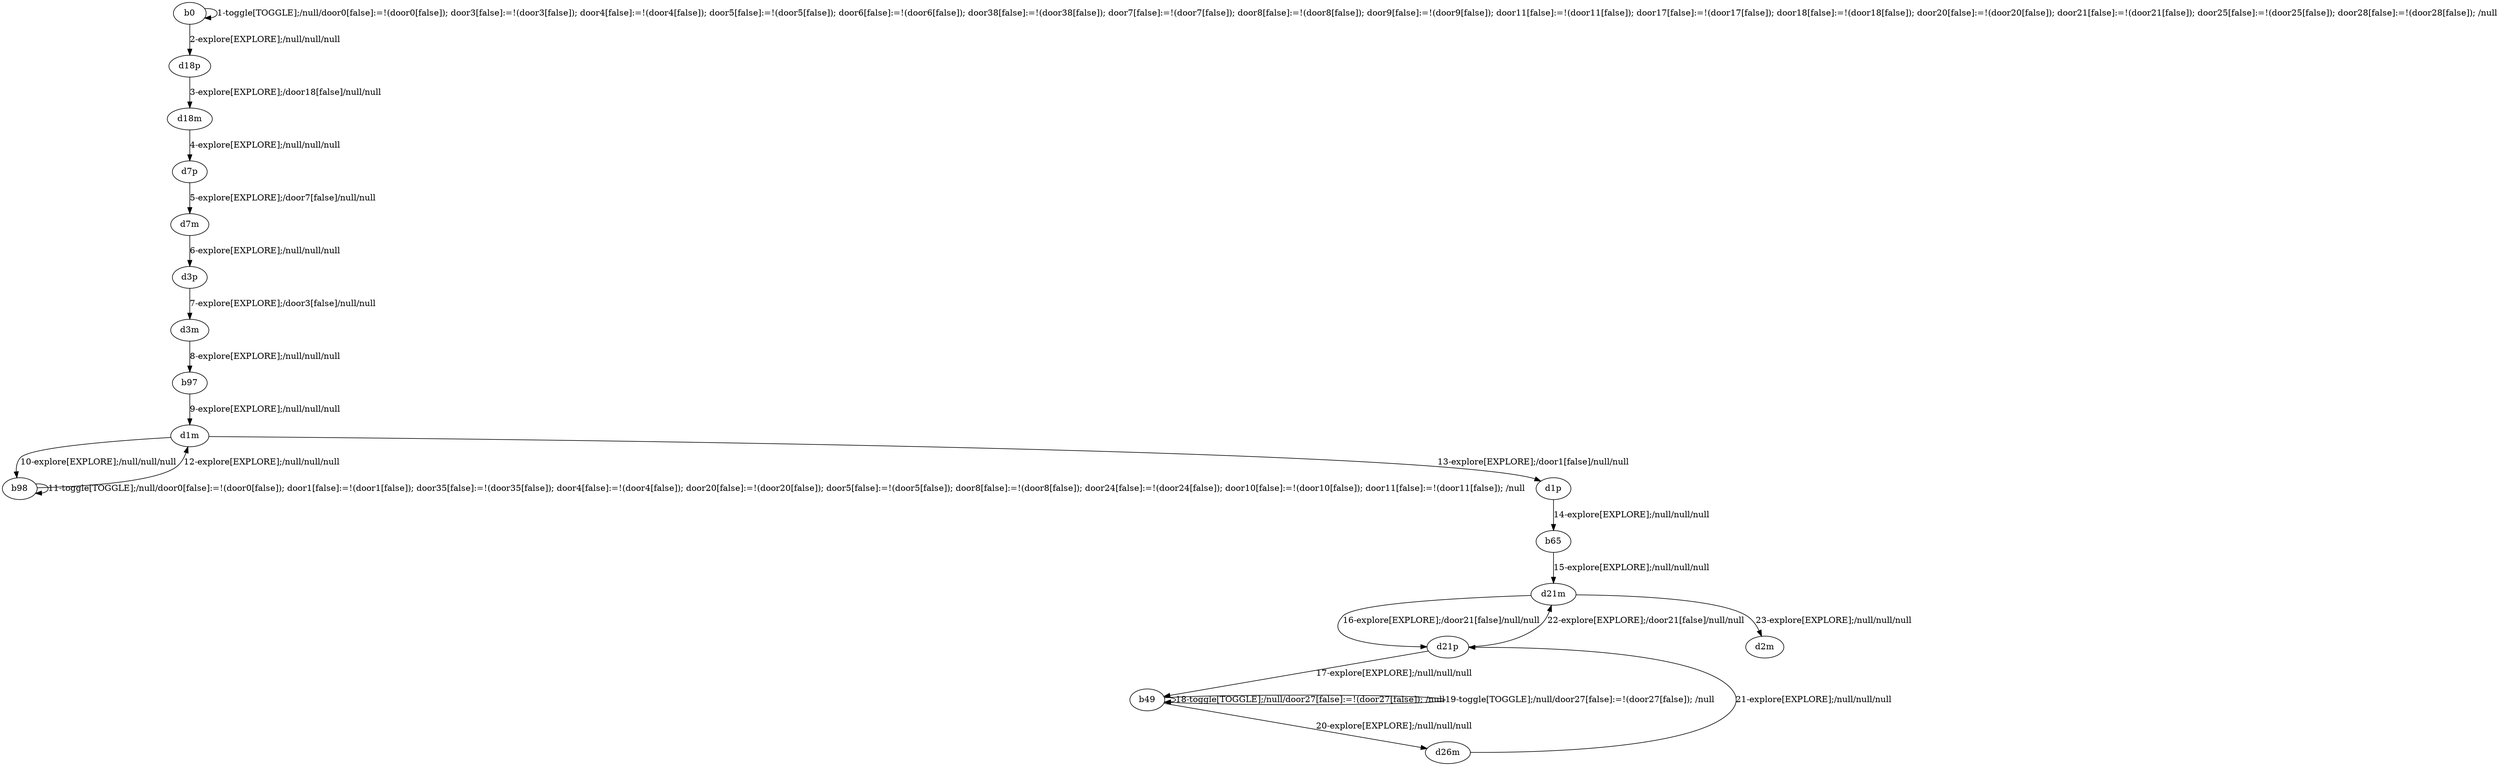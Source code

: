 # Total number of goals covered by this test: 1
# d26m --> d21p

digraph g {
"b0" -> "b0" [label = "1-toggle[TOGGLE];/null/door0[false]:=!(door0[false]); door3[false]:=!(door3[false]); door4[false]:=!(door4[false]); door5[false]:=!(door5[false]); door6[false]:=!(door6[false]); door38[false]:=!(door38[false]); door7[false]:=!(door7[false]); door8[false]:=!(door8[false]); door9[false]:=!(door9[false]); door11[false]:=!(door11[false]); door17[false]:=!(door17[false]); door18[false]:=!(door18[false]); door20[false]:=!(door20[false]); door21[false]:=!(door21[false]); door25[false]:=!(door25[false]); door28[false]:=!(door28[false]); /null"];
"b0" -> "d18p" [label = "2-explore[EXPLORE];/null/null/null"];
"d18p" -> "d18m" [label = "3-explore[EXPLORE];/door18[false]/null/null"];
"d18m" -> "d7p" [label = "4-explore[EXPLORE];/null/null/null"];
"d7p" -> "d7m" [label = "5-explore[EXPLORE];/door7[false]/null/null"];
"d7m" -> "d3p" [label = "6-explore[EXPLORE];/null/null/null"];
"d3p" -> "d3m" [label = "7-explore[EXPLORE];/door3[false]/null/null"];
"d3m" -> "b97" [label = "8-explore[EXPLORE];/null/null/null"];
"b97" -> "d1m" [label = "9-explore[EXPLORE];/null/null/null"];
"d1m" -> "b98" [label = "10-explore[EXPLORE];/null/null/null"];
"b98" -> "b98" [label = "11-toggle[TOGGLE];/null/door0[false]:=!(door0[false]); door1[false]:=!(door1[false]); door35[false]:=!(door35[false]); door4[false]:=!(door4[false]); door20[false]:=!(door20[false]); door5[false]:=!(door5[false]); door8[false]:=!(door8[false]); door24[false]:=!(door24[false]); door10[false]:=!(door10[false]); door11[false]:=!(door11[false]); /null"];
"b98" -> "d1m" [label = "12-explore[EXPLORE];/null/null/null"];
"d1m" -> "d1p" [label = "13-explore[EXPLORE];/door1[false]/null/null"];
"d1p" -> "b65" [label = "14-explore[EXPLORE];/null/null/null"];
"b65" -> "d21m" [label = "15-explore[EXPLORE];/null/null/null"];
"d21m" -> "d21p" [label = "16-explore[EXPLORE];/door21[false]/null/null"];
"d21p" -> "b49" [label = "17-explore[EXPLORE];/null/null/null"];
"b49" -> "b49" [label = "18-toggle[TOGGLE];/null/door27[false]:=!(door27[false]); /null"];
"b49" -> "b49" [label = "19-toggle[TOGGLE];/null/door27[false]:=!(door27[false]); /null"];
"b49" -> "d26m" [label = "20-explore[EXPLORE];/null/null/null"];
"d26m" -> "d21p" [label = "21-explore[EXPLORE];/null/null/null"];
"d21p" -> "d21m" [label = "22-explore[EXPLORE];/door21[false]/null/null"];
"d21m" -> "d2m" [label = "23-explore[EXPLORE];/null/null/null"];
}
